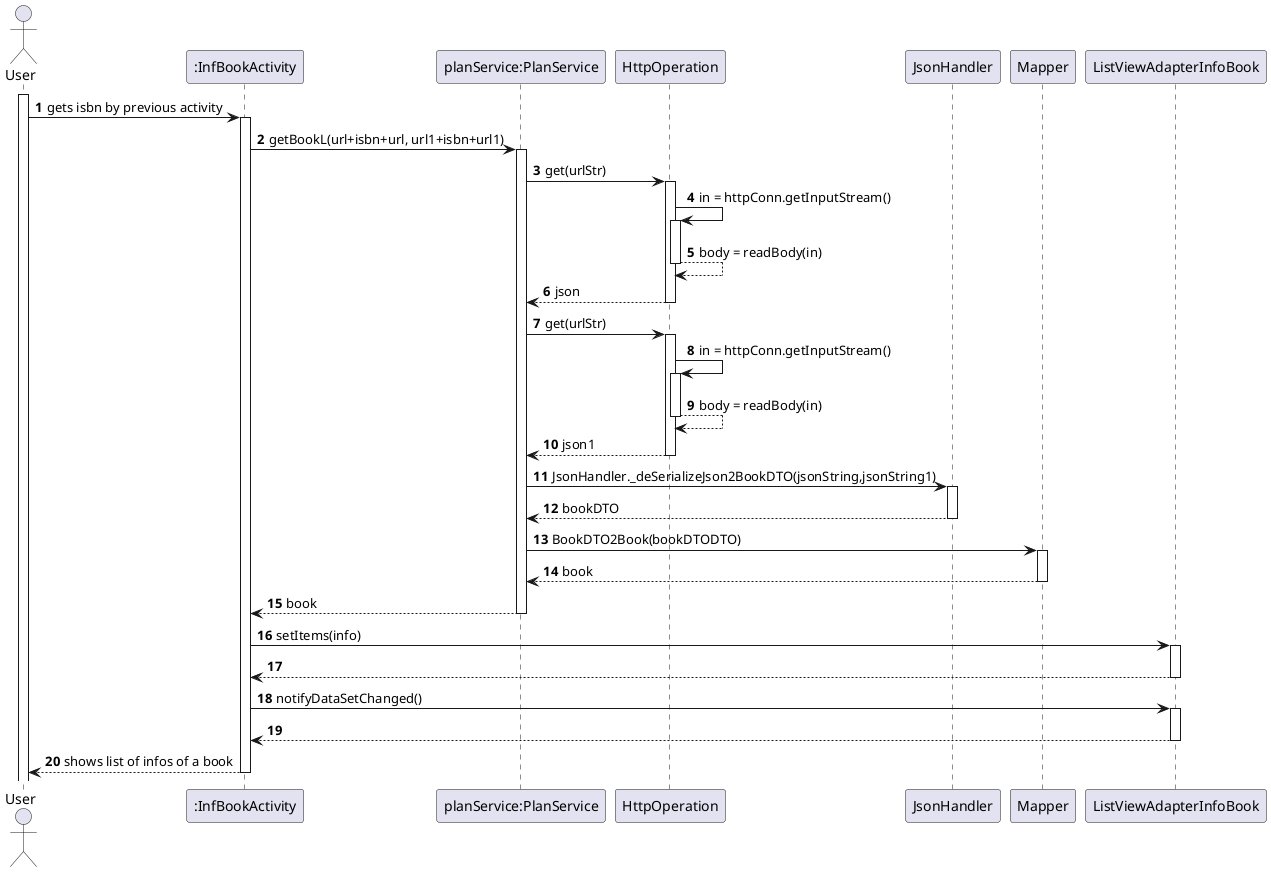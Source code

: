 @startuml
'https://plantuml.com/sequence-diagram
autoactivate on
autonumber

actor "User" as User
participant ":InfBookActivity" as Activity
participant "planService:PlanService" as Service
participant "HttpOperation" as HTTP
participant "JsonHandler" as JsonHandler
participant "Mapper" as Mapper
participant "ListViewAdapterInfoBook" as Adapter
activate User

User -> Activity: gets isbn by previous activity
Activity -> Service: getBookL(url+isbn+url, url1+isbn+url1)
Service -> HTTP: get(urlStr)
HTTP -> HTTP: in = httpConn.getInputStream()
HTTP --> HTTP: body = readBody(in)
HTTP --> Service : json
Service -> HTTP: get(urlStr)
HTTP -> HTTP: in = httpConn.getInputStream()
HTTP --> HTTP: body = readBody(in)
HTTP --> Service : json1
Service -> JsonHandler : JsonHandler._deSerializeJson2BookDTO(jsonString,jsonString1)
JsonHandler --> Service: bookDTO
Service -> Mapper: BookDTO2Book(bookDTODTO)
Mapper --> Service :book
Service --> Activity : book
Activity -> Adapter:setItems(info)
Adapter--> Activity
Activity -> Adapter:notifyDataSetChanged()
Adapter--> Activity
Activity --> User: shows list of infos of a book
@enduml